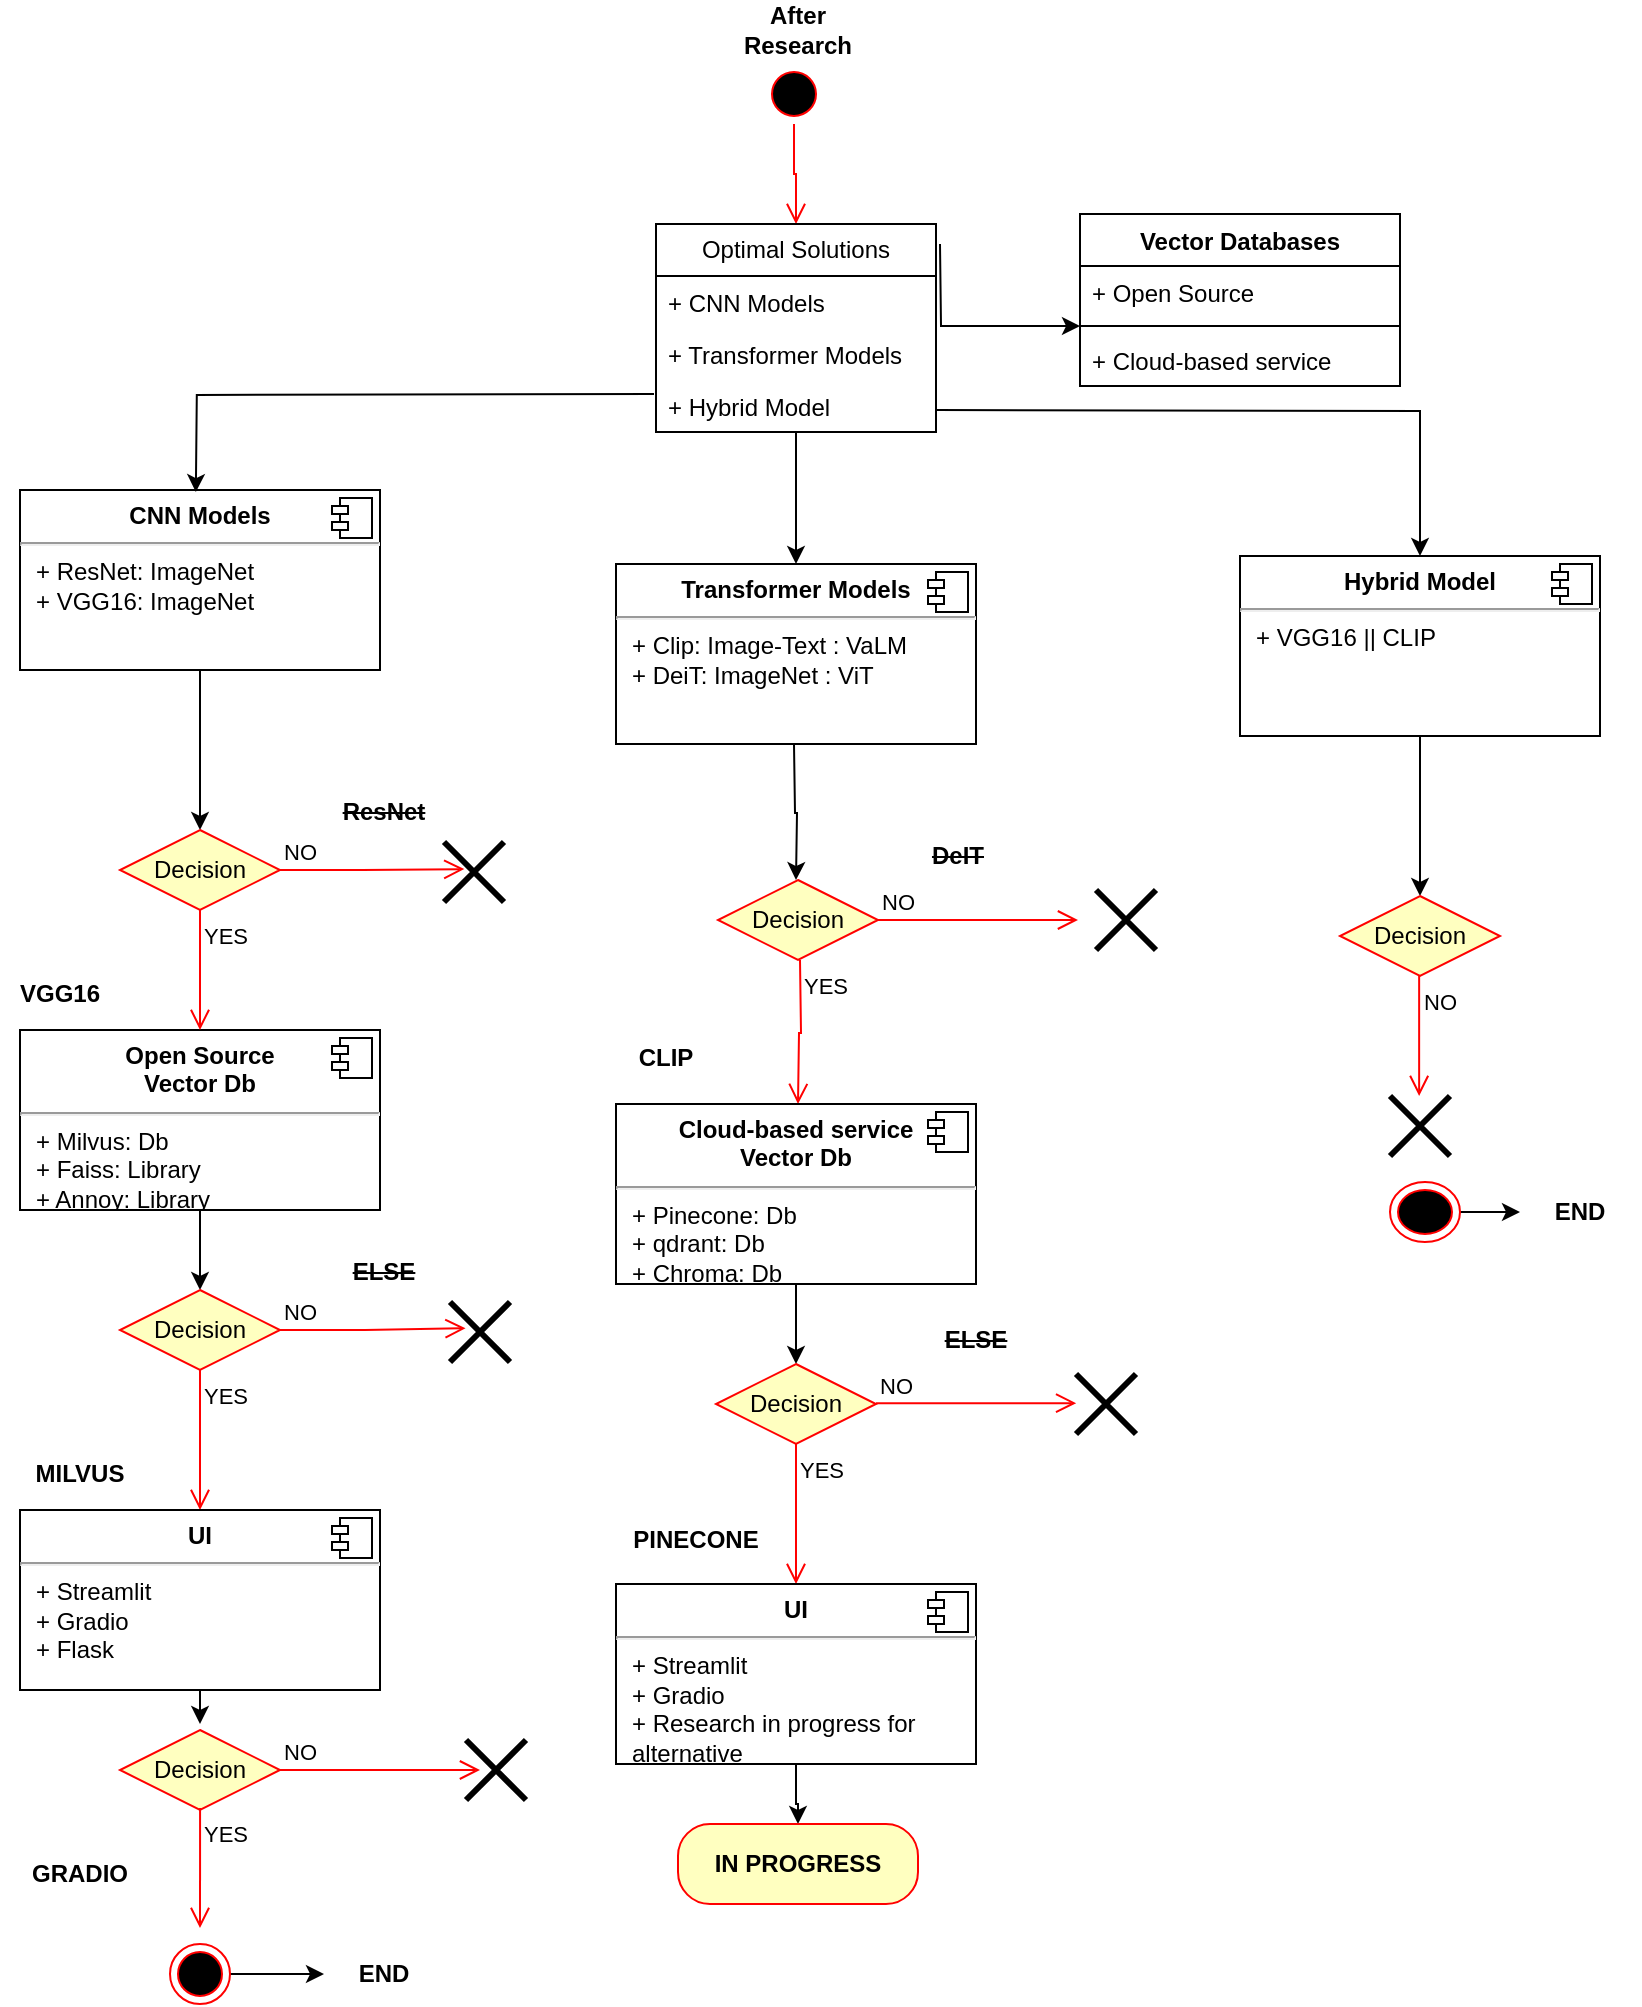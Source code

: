 <mxfile version="21.7.5" type="github">
  <diagram name="Page-1" id="BqLjTV1lZtpxf5OzmQXk">
    <mxGraphModel dx="2947" dy="631" grid="1" gridSize="10" guides="1" tooltips="1" connect="1" arrows="1" fold="1" page="1" pageScale="1" pageWidth="850" pageHeight="1100" math="0" shadow="0">
      <root>
        <mxCell id="0" />
        <mxCell id="1" parent="0" />
        <mxCell id="KuKBmV5f7Q5fJ6iNIN6v-36" style="edgeStyle=orthogonalEdgeStyle;rounded=0;orthogonalLoop=1;jettySize=auto;html=1;exitX=0.5;exitY=1;exitDx=0;exitDy=0;entryX=0.5;entryY=0;entryDx=0;entryDy=0;" edge="1" parent="1" source="KuKBmV5f7Q5fJ6iNIN6v-4" target="KuKBmV5f7Q5fJ6iNIN6v-16">
          <mxGeometry relative="1" as="geometry" />
        </mxCell>
        <mxCell id="KuKBmV5f7Q5fJ6iNIN6v-4" value="&lt;p style=&quot;margin:0px;margin-top:6px;text-align:center;&quot;&gt;&lt;b&gt;CNN Models&lt;/b&gt;&lt;br&gt;&lt;/p&gt;&lt;hr&gt;&lt;p style=&quot;margin:0px;margin-left:8px;&quot;&gt;+ ResNet: ImageNet&lt;br&gt;+ VGG16: ImageNet&lt;br&gt;&lt;/p&gt;" style="align=left;overflow=fill;html=1;dropTarget=0;whiteSpace=wrap;" vertex="1" parent="1">
          <mxGeometry x="-1670" y="313" width="180" height="90" as="geometry" />
        </mxCell>
        <mxCell id="KuKBmV5f7Q5fJ6iNIN6v-5" value="" style="shape=component;jettyWidth=8;jettyHeight=4;" vertex="1" parent="KuKBmV5f7Q5fJ6iNIN6v-4">
          <mxGeometry x="1" width="20" height="20" relative="1" as="geometry">
            <mxPoint x="-24" y="4" as="offset" />
          </mxGeometry>
        </mxCell>
        <mxCell id="KuKBmV5f7Q5fJ6iNIN6v-6" value="Decision" style="rhombus;whiteSpace=wrap;html=1;fontColor=#000000;fillColor=#ffffc0;strokeColor=#ff0000;" vertex="1" parent="1">
          <mxGeometry x="-1321" y="508" width="80" height="40" as="geometry" />
        </mxCell>
        <mxCell id="KuKBmV5f7Q5fJ6iNIN6v-7" value="NO" style="edgeStyle=orthogonalEdgeStyle;html=1;align=left;verticalAlign=bottom;endArrow=open;endSize=8;strokeColor=#ff0000;rounded=0;" edge="1" parent="1">
          <mxGeometry x="-1" relative="1" as="geometry">
            <mxPoint x="-1141" y="528" as="targetPoint" />
            <mxPoint x="-1241.087" y="528.043" as="sourcePoint" />
          </mxGeometry>
        </mxCell>
        <mxCell id="KuKBmV5f7Q5fJ6iNIN6v-8" value="&lt;div&gt;YES&lt;/div&gt;" style="edgeStyle=orthogonalEdgeStyle;html=1;align=left;verticalAlign=top;endArrow=open;endSize=8;strokeColor=#ff0000;rounded=0;entryX=0.5;entryY=0;entryDx=0;entryDy=0;" edge="1" parent="1">
          <mxGeometry x="-1" relative="1" as="geometry">
            <mxPoint x="-1281" y="620" as="targetPoint" />
            <mxPoint x="-1280" y="548" as="sourcePoint" />
          </mxGeometry>
        </mxCell>
        <mxCell id="KuKBmV5f7Q5fJ6iNIN6v-37" style="edgeStyle=orthogonalEdgeStyle;rounded=0;orthogonalLoop=1;jettySize=auto;html=1;entryX=0.5;entryY=0;entryDx=0;entryDy=0;" edge="1" parent="1" source="KuKBmV5f7Q5fJ6iNIN6v-9" target="KuKBmV5f7Q5fJ6iNIN6v-11">
          <mxGeometry relative="1" as="geometry" />
        </mxCell>
        <mxCell id="KuKBmV5f7Q5fJ6iNIN6v-9" value="&lt;p style=&quot;margin:0px;margin-top:6px;text-align:center;&quot;&gt;&lt;b&gt;Open Source&lt;br&gt;Vector Db&lt;/b&gt;&lt;br&gt;&lt;/p&gt;&lt;hr&gt;&lt;p style=&quot;margin:0px;margin-left:8px;&quot;&gt;+ Milvus: Db&lt;/p&gt;&lt;p style=&quot;margin:0px;margin-left:8px;&quot;&gt;+ Faiss: Library&lt;br&gt;+ Annoy: Library&lt;/p&gt;" style="align=left;overflow=fill;html=1;dropTarget=0;whiteSpace=wrap;" vertex="1" parent="1">
          <mxGeometry x="-1670" y="583" width="180" height="90" as="geometry" />
        </mxCell>
        <mxCell id="KuKBmV5f7Q5fJ6iNIN6v-10" value="" style="shape=component;jettyWidth=8;jettyHeight=4;" vertex="1" parent="KuKBmV5f7Q5fJ6iNIN6v-9">
          <mxGeometry x="1" width="20" height="20" relative="1" as="geometry">
            <mxPoint x="-24" y="4" as="offset" />
          </mxGeometry>
        </mxCell>
        <mxCell id="KuKBmV5f7Q5fJ6iNIN6v-11" value="Decision" style="rhombus;whiteSpace=wrap;html=1;fontColor=#000000;fillColor=#ffffc0;strokeColor=#ff0000;" vertex="1" parent="1">
          <mxGeometry x="-1620" y="713" width="80" height="40" as="geometry" />
        </mxCell>
        <mxCell id="KuKBmV5f7Q5fJ6iNIN6v-12" value="NO" style="edgeStyle=orthogonalEdgeStyle;html=1;align=left;verticalAlign=bottom;endArrow=open;endSize=8;strokeColor=#ff0000;rounded=0;entryX=0.259;entryY=0.438;entryDx=0;entryDy=0;entryPerimeter=0;" edge="1" parent="1" source="KuKBmV5f7Q5fJ6iNIN6v-11" target="KuKBmV5f7Q5fJ6iNIN6v-52">
          <mxGeometry x="-1" relative="1" as="geometry">
            <mxPoint x="-1440" y="733" as="targetPoint" />
          </mxGeometry>
        </mxCell>
        <mxCell id="KuKBmV5f7Q5fJ6iNIN6v-13" value="YES" style="edgeStyle=orthogonalEdgeStyle;html=1;align=left;verticalAlign=top;endArrow=open;endSize=8;strokeColor=#ff0000;rounded=0;entryX=0.5;entryY=0;entryDx=0;entryDy=0;" edge="1" parent="1" source="KuKBmV5f7Q5fJ6iNIN6v-11" target="KuKBmV5f7Q5fJ6iNIN6v-14">
          <mxGeometry x="-1" relative="1" as="geometry">
            <mxPoint x="-1580" y="813" as="targetPoint" />
          </mxGeometry>
        </mxCell>
        <mxCell id="KuKBmV5f7Q5fJ6iNIN6v-75" style="edgeStyle=orthogonalEdgeStyle;rounded=0;orthogonalLoop=1;jettySize=auto;html=1;" edge="1" parent="1">
          <mxGeometry relative="1" as="geometry">
            <mxPoint x="-1580" y="912" as="sourcePoint" />
            <mxPoint x="-1580" y="930" as="targetPoint" />
          </mxGeometry>
        </mxCell>
        <mxCell id="KuKBmV5f7Q5fJ6iNIN6v-14" value="&lt;p style=&quot;margin:0px;margin-top:6px;text-align:center;&quot;&gt;&lt;b&gt;UI&lt;/b&gt;&lt;br&gt;&lt;/p&gt;&lt;hr&gt;&lt;p style=&quot;margin:0px;margin-left:8px;&quot;&gt;+ Streamlit&lt;/p&gt;&lt;p style=&quot;margin:0px;margin-left:8px;&quot;&gt;+ Gradio&lt;br&gt;+ Flask&lt;br&gt;&lt;/p&gt;" style="align=left;overflow=fill;html=1;dropTarget=0;whiteSpace=wrap;" vertex="1" parent="1">
          <mxGeometry x="-1670" y="823" width="180" height="90" as="geometry" />
        </mxCell>
        <mxCell id="KuKBmV5f7Q5fJ6iNIN6v-15" value="" style="shape=component;jettyWidth=8;jettyHeight=4;" vertex="1" parent="KuKBmV5f7Q5fJ6iNIN6v-14">
          <mxGeometry x="1" width="20" height="20" relative="1" as="geometry">
            <mxPoint x="-24" y="4" as="offset" />
          </mxGeometry>
        </mxCell>
        <mxCell id="KuKBmV5f7Q5fJ6iNIN6v-16" value="Decision" style="rhombus;whiteSpace=wrap;html=1;fontColor=#000000;fillColor=#ffffc0;strokeColor=#ff0000;" vertex="1" parent="1">
          <mxGeometry x="-1620" y="483" width="80" height="40" as="geometry" />
        </mxCell>
        <mxCell id="KuKBmV5f7Q5fJ6iNIN6v-17" value="NO" style="edgeStyle=orthogonalEdgeStyle;html=1;align=left;verticalAlign=bottom;endArrow=open;endSize=8;strokeColor=#ff0000;rounded=0;entryX=0.338;entryY=0.452;entryDx=0;entryDy=0;entryPerimeter=0;" edge="1" parent="1" source="KuKBmV5f7Q5fJ6iNIN6v-16" target="KuKBmV5f7Q5fJ6iNIN6v-51">
          <mxGeometry x="-1" relative="1" as="geometry">
            <mxPoint x="-1421.78" y="502.56" as="targetPoint" />
          </mxGeometry>
        </mxCell>
        <mxCell id="KuKBmV5f7Q5fJ6iNIN6v-18" value="YES" style="edgeStyle=orthogonalEdgeStyle;html=1;align=left;verticalAlign=top;endArrow=open;endSize=8;strokeColor=#ff0000;rounded=0;entryX=0.5;entryY=0;entryDx=0;entryDy=0;" edge="1" parent="1" source="KuKBmV5f7Q5fJ6iNIN6v-16" target="KuKBmV5f7Q5fJ6iNIN6v-9">
          <mxGeometry x="-1" relative="1" as="geometry">
            <mxPoint x="-1580" y="583" as="targetPoint" />
          </mxGeometry>
        </mxCell>
        <mxCell id="KuKBmV5f7Q5fJ6iNIN6v-19" value="" style="ellipse;html=1;shape=startState;fillColor=#000000;strokeColor=#ff0000;" vertex="1" parent="1">
          <mxGeometry x="-1298" y="100" width="30" height="30" as="geometry" />
        </mxCell>
        <mxCell id="KuKBmV5f7Q5fJ6iNIN6v-20" value="" style="edgeStyle=orthogonalEdgeStyle;html=1;verticalAlign=bottom;endArrow=open;endSize=8;strokeColor=#ff0000;rounded=0;entryX=0.5;entryY=0;entryDx=0;entryDy=0;" edge="1" source="KuKBmV5f7Q5fJ6iNIN6v-19" parent="1" target="KuKBmV5f7Q5fJ6iNIN6v-22">
          <mxGeometry relative="1" as="geometry">
            <mxPoint x="-1285" y="140" as="targetPoint" />
          </mxGeometry>
        </mxCell>
        <mxCell id="KuKBmV5f7Q5fJ6iNIN6v-50" style="edgeStyle=orthogonalEdgeStyle;rounded=0;orthogonalLoop=1;jettySize=auto;html=1;" edge="1" parent="1" source="KuKBmV5f7Q5fJ6iNIN6v-22" target="KuKBmV5f7Q5fJ6iNIN6v-39">
          <mxGeometry relative="1" as="geometry" />
        </mxCell>
        <mxCell id="KuKBmV5f7Q5fJ6iNIN6v-22" value="Optimal Solutions" style="swimlane;fontStyle=0;childLayout=stackLayout;horizontal=1;startSize=26;fillColor=none;horizontalStack=0;resizeParent=1;resizeParentMax=0;resizeLast=0;collapsible=1;marginBottom=0;whiteSpace=wrap;html=1;" vertex="1" parent="1">
          <mxGeometry x="-1352" y="180" width="140" height="104" as="geometry" />
        </mxCell>
        <mxCell id="KuKBmV5f7Q5fJ6iNIN6v-23" value="&lt;div&gt;+ CNN Models&lt;/div&gt;&lt;div&gt;&lt;br&gt;&lt;/div&gt;&lt;div&gt;&lt;br&gt;&lt;/div&gt;&lt;div&gt;&lt;br&gt;&lt;/div&gt;" style="text;strokeColor=none;fillColor=none;align=left;verticalAlign=top;spacingLeft=4;spacingRight=4;overflow=hidden;rotatable=0;points=[[0,0.5],[1,0.5]];portConstraint=eastwest;whiteSpace=wrap;html=1;" vertex="1" parent="KuKBmV5f7Q5fJ6iNIN6v-22">
          <mxGeometry y="26" width="140" height="26" as="geometry" />
        </mxCell>
        <mxCell id="KuKBmV5f7Q5fJ6iNIN6v-24" value="+ Transformer Models" style="text;strokeColor=none;fillColor=none;align=left;verticalAlign=top;spacingLeft=4;spacingRight=4;overflow=hidden;rotatable=0;points=[[0,0.5],[1,0.5]];portConstraint=eastwest;whiteSpace=wrap;html=1;" vertex="1" parent="KuKBmV5f7Q5fJ6iNIN6v-22">
          <mxGeometry y="52" width="140" height="26" as="geometry" />
        </mxCell>
        <mxCell id="KuKBmV5f7Q5fJ6iNIN6v-25" value="+ Hybrid Model" style="text;strokeColor=none;fillColor=none;align=left;verticalAlign=top;spacingLeft=4;spacingRight=4;overflow=hidden;rotatable=0;points=[[0,0.5],[1,0.5]];portConstraint=eastwest;whiteSpace=wrap;html=1;" vertex="1" parent="KuKBmV5f7Q5fJ6iNIN6v-22">
          <mxGeometry y="78" width="140" height="26" as="geometry" />
        </mxCell>
        <mxCell id="KuKBmV5f7Q5fJ6iNIN6v-30" value="Vector Databases" style="swimlane;fontStyle=1;align=center;verticalAlign=top;childLayout=stackLayout;horizontal=1;startSize=26;horizontalStack=0;resizeParent=1;resizeParentMax=0;resizeLast=0;collapsible=1;marginBottom=0;whiteSpace=wrap;html=1;" vertex="1" parent="1">
          <mxGeometry x="-1140" y="175" width="160" height="86" as="geometry" />
        </mxCell>
        <mxCell id="KuKBmV5f7Q5fJ6iNIN6v-31" value="+ Open Source" style="text;strokeColor=none;fillColor=none;align=left;verticalAlign=top;spacingLeft=4;spacingRight=4;overflow=hidden;rotatable=0;points=[[0,0.5],[1,0.5]];portConstraint=eastwest;whiteSpace=wrap;html=1;" vertex="1" parent="KuKBmV5f7Q5fJ6iNIN6v-30">
          <mxGeometry y="26" width="160" height="26" as="geometry" />
        </mxCell>
        <mxCell id="KuKBmV5f7Q5fJ6iNIN6v-32" value="" style="line;strokeWidth=1;fillColor=none;align=left;verticalAlign=middle;spacingTop=-1;spacingLeft=3;spacingRight=3;rotatable=0;labelPosition=right;points=[];portConstraint=eastwest;strokeColor=inherit;" vertex="1" parent="KuKBmV5f7Q5fJ6iNIN6v-30">
          <mxGeometry y="52" width="160" height="8" as="geometry" />
        </mxCell>
        <mxCell id="KuKBmV5f7Q5fJ6iNIN6v-33" value="&lt;div&gt;+ Cloud-based service&lt;div&gt;&lt;br&gt;&lt;br&gt;&lt;/div&gt;&lt;/div&gt;&lt;div&gt;&lt;br&gt;&lt;/div&gt;" style="text;strokeColor=none;fillColor=none;align=left;verticalAlign=top;spacingLeft=4;spacingRight=4;overflow=hidden;rotatable=0;points=[[0,0.5],[1,0.5]];portConstraint=eastwest;whiteSpace=wrap;html=1;" vertex="1" parent="KuKBmV5f7Q5fJ6iNIN6v-30">
          <mxGeometry y="60" width="160" height="26" as="geometry" />
        </mxCell>
        <mxCell id="KuKBmV5f7Q5fJ6iNIN6v-34" style="edgeStyle=orthogonalEdgeStyle;rounded=0;orthogonalLoop=1;jettySize=auto;html=1;entryX=0;entryY=1.154;entryDx=0;entryDy=0;entryPerimeter=0;" edge="1" parent="1" target="KuKBmV5f7Q5fJ6iNIN6v-31">
          <mxGeometry relative="1" as="geometry">
            <mxPoint x="-1210" y="190" as="sourcePoint" />
          </mxGeometry>
        </mxCell>
        <mxCell id="KuKBmV5f7Q5fJ6iNIN6v-35" style="edgeStyle=orthogonalEdgeStyle;rounded=0;orthogonalLoop=1;jettySize=auto;html=1;exitX=0;exitY=0.5;exitDx=0;exitDy=0;entryX=0.494;entryY=0.078;entryDx=0;entryDy=0;entryPerimeter=0;" edge="1" parent="1">
          <mxGeometry relative="1" as="geometry">
            <mxPoint x="-1353" y="265" as="sourcePoint" />
            <mxPoint x="-1582.08" y="314.02" as="targetPoint" />
          </mxGeometry>
        </mxCell>
        <mxCell id="KuKBmV5f7Q5fJ6iNIN6v-38" style="edgeStyle=orthogonalEdgeStyle;rounded=0;orthogonalLoop=1;jettySize=auto;html=1;exitX=0.5;exitY=1;exitDx=0;exitDy=0;entryX=0.5;entryY=0;entryDx=0;entryDy=0;" edge="1" parent="1">
          <mxGeometry relative="1" as="geometry">
            <mxPoint x="-1283" y="440" as="sourcePoint" />
            <mxPoint x="-1282" y="508" as="targetPoint" />
          </mxGeometry>
        </mxCell>
        <mxCell id="KuKBmV5f7Q5fJ6iNIN6v-39" value="&lt;p style=&quot;margin:0px;margin-top:6px;text-align:center;&quot;&gt;&lt;b&gt;Transformer Models&lt;/b&gt;&lt;br&gt;&lt;/p&gt;&lt;hr&gt;&lt;p style=&quot;margin:0px;margin-left:8px;&quot;&gt;+ Clip: Image-Text : VaLM&lt;br&gt;+ DeiT: ImageNet : ViT&lt;br&gt;&lt;/p&gt;" style="align=left;overflow=fill;html=1;dropTarget=0;whiteSpace=wrap;" vertex="1" parent="1">
          <mxGeometry x="-1372" y="350" width="180" height="90" as="geometry" />
        </mxCell>
        <mxCell id="KuKBmV5f7Q5fJ6iNIN6v-40" value="" style="shape=component;jettyWidth=8;jettyHeight=4;" vertex="1" parent="KuKBmV5f7Q5fJ6iNIN6v-39">
          <mxGeometry x="1" width="20" height="20" relative="1" as="geometry">
            <mxPoint x="-24" y="4" as="offset" />
          </mxGeometry>
        </mxCell>
        <mxCell id="KuKBmV5f7Q5fJ6iNIN6v-41" style="edgeStyle=orthogonalEdgeStyle;rounded=0;orthogonalLoop=1;jettySize=auto;html=1;entryX=0.5;entryY=0;entryDx=0;entryDy=0;" edge="1" parent="1" source="KuKBmV5f7Q5fJ6iNIN6v-42" target="KuKBmV5f7Q5fJ6iNIN6v-44">
          <mxGeometry relative="1" as="geometry" />
        </mxCell>
        <mxCell id="KuKBmV5f7Q5fJ6iNIN6v-42" value="&lt;p style=&quot;margin:0px;margin-top:6px;text-align:center;&quot;&gt;&lt;b&gt;Cloud-based service&lt;br&gt;Vector Db&lt;/b&gt;&lt;br&gt;&lt;/p&gt;&lt;hr&gt;&lt;p style=&quot;margin:0px;margin-left:8px;&quot;&gt;+ Pinecone: Db&lt;/p&gt;&lt;p style=&quot;margin:0px;margin-left:8px;&quot;&gt;+ qdrant: Db&lt;br&gt;+ Chroma: Db&lt;/p&gt;&lt;p style=&quot;margin:0px;margin-left:8px;&quot;&gt;&lt;br&gt;&lt;/p&gt;" style="align=left;overflow=fill;html=1;dropTarget=0;whiteSpace=wrap;" vertex="1" parent="1">
          <mxGeometry x="-1372" y="620" width="180" height="90" as="geometry" />
        </mxCell>
        <mxCell id="KuKBmV5f7Q5fJ6iNIN6v-43" value="" style="shape=component;jettyWidth=8;jettyHeight=4;" vertex="1" parent="KuKBmV5f7Q5fJ6iNIN6v-42">
          <mxGeometry x="1" width="20" height="20" relative="1" as="geometry">
            <mxPoint x="-24" y="4" as="offset" />
          </mxGeometry>
        </mxCell>
        <mxCell id="KuKBmV5f7Q5fJ6iNIN6v-44" value="Decision" style="rhombus;whiteSpace=wrap;html=1;fontColor=#000000;fillColor=#ffffc0;strokeColor=#ff0000;" vertex="1" parent="1">
          <mxGeometry x="-1322" y="750" width="80" height="40" as="geometry" />
        </mxCell>
        <mxCell id="KuKBmV5f7Q5fJ6iNIN6v-45" value="&lt;div&gt;YES&lt;/div&gt;" style="edgeStyle=orthogonalEdgeStyle;html=1;align=left;verticalAlign=top;endArrow=open;endSize=8;strokeColor=#ff0000;rounded=0;entryX=0.5;entryY=0;entryDx=0;entryDy=0;" edge="1" parent="1" source="KuKBmV5f7Q5fJ6iNIN6v-44" target="KuKBmV5f7Q5fJ6iNIN6v-46">
          <mxGeometry x="-1" relative="1" as="geometry">
            <mxPoint x="-1282" y="850" as="targetPoint" />
          </mxGeometry>
        </mxCell>
        <mxCell id="KuKBmV5f7Q5fJ6iNIN6v-82" style="edgeStyle=orthogonalEdgeStyle;rounded=0;orthogonalLoop=1;jettySize=auto;html=1;entryX=0.5;entryY=0;entryDx=0;entryDy=0;" edge="1" parent="1" source="KuKBmV5f7Q5fJ6iNIN6v-46" target="KuKBmV5f7Q5fJ6iNIN6v-80">
          <mxGeometry relative="1" as="geometry" />
        </mxCell>
        <mxCell id="KuKBmV5f7Q5fJ6iNIN6v-46" value="&lt;p style=&quot;margin:0px;margin-top:6px;text-align:center;&quot;&gt;&lt;b&gt;UI&lt;/b&gt;&lt;br&gt;&lt;/p&gt;&lt;hr&gt;&lt;p style=&quot;margin:0px;margin-left:8px;&quot;&gt;+ Streamlit&lt;/p&gt;&lt;p style=&quot;margin:0px;margin-left:8px;&quot;&gt;+ Gradio&lt;br&gt;+ Research in progress for alternative&lt;br&gt;&lt;/p&gt;" style="align=left;overflow=fill;html=1;dropTarget=0;whiteSpace=wrap;" vertex="1" parent="1">
          <mxGeometry x="-1372" y="860" width="180" height="90" as="geometry" />
        </mxCell>
        <mxCell id="KuKBmV5f7Q5fJ6iNIN6v-47" value="" style="shape=component;jettyWidth=8;jettyHeight=4;" vertex="1" parent="KuKBmV5f7Q5fJ6iNIN6v-46">
          <mxGeometry x="1" width="20" height="20" relative="1" as="geometry">
            <mxPoint x="-24" y="4" as="offset" />
          </mxGeometry>
        </mxCell>
        <mxCell id="KuKBmV5f7Q5fJ6iNIN6v-51" value="" style="shape=umlDestroy;whiteSpace=wrap;html=1;strokeWidth=3;targetShapes=umlLifeline;" vertex="1" parent="1">
          <mxGeometry x="-1458" y="489" width="30" height="30" as="geometry" />
        </mxCell>
        <mxCell id="KuKBmV5f7Q5fJ6iNIN6v-52" value="" style="shape=umlDestroy;whiteSpace=wrap;html=1;strokeWidth=3;targetShapes=umlLifeline;" vertex="1" parent="1">
          <mxGeometry x="-1455" y="719" width="30" height="30" as="geometry" />
        </mxCell>
        <mxCell id="KuKBmV5f7Q5fJ6iNIN6v-53" value="" style="shape=umlDestroy;whiteSpace=wrap;html=1;strokeWidth=3;targetShapes=umlLifeline;" vertex="1" parent="1">
          <mxGeometry x="-1132" y="513" width="30" height="30" as="geometry" />
        </mxCell>
        <mxCell id="KuKBmV5f7Q5fJ6iNIN6v-54" value="NO" style="edgeStyle=orthogonalEdgeStyle;html=1;align=left;verticalAlign=bottom;endArrow=open;endSize=8;strokeColor=#ff0000;rounded=0;" edge="1" parent="1">
          <mxGeometry x="-1" relative="1" as="geometry">
            <mxPoint x="-1141.91" y="769.57" as="targetPoint" />
            <mxPoint x="-1241.997" y="769.613" as="sourcePoint" />
          </mxGeometry>
        </mxCell>
        <mxCell id="KuKBmV5f7Q5fJ6iNIN6v-55" style="edgeStyle=orthogonalEdgeStyle;rounded=0;orthogonalLoop=1;jettySize=auto;html=1;exitX=0.5;exitY=1;exitDx=0;exitDy=0;entryX=0.5;entryY=0;entryDx=0;entryDy=0;" edge="1" parent="1" source="KuKBmV5f7Q5fJ6iNIN6v-56" target="KuKBmV5f7Q5fJ6iNIN6v-58">
          <mxGeometry relative="1" as="geometry" />
        </mxCell>
        <mxCell id="KuKBmV5f7Q5fJ6iNIN6v-56" value="&lt;p style=&quot;margin:0px;margin-top:6px;text-align:center;&quot;&gt;&lt;b&gt;Hybrid Model&lt;/b&gt;&lt;br&gt;&lt;/p&gt;&lt;hr&gt;&lt;p style=&quot;margin:0px;margin-left:8px;&quot;&gt;+ VGG16 || CLIP&lt;br&gt;&lt;/p&gt;" style="align=left;overflow=fill;html=1;dropTarget=0;whiteSpace=wrap;" vertex="1" parent="1">
          <mxGeometry x="-1060" y="346" width="180" height="90" as="geometry" />
        </mxCell>
        <mxCell id="KuKBmV5f7Q5fJ6iNIN6v-57" value="" style="shape=component;jettyWidth=8;jettyHeight=4;" vertex="1" parent="KuKBmV5f7Q5fJ6iNIN6v-56">
          <mxGeometry x="1" width="20" height="20" relative="1" as="geometry">
            <mxPoint x="-24" y="4" as="offset" />
          </mxGeometry>
        </mxCell>
        <mxCell id="KuKBmV5f7Q5fJ6iNIN6v-58" value="Decision" style="rhombus;whiteSpace=wrap;html=1;fontColor=#000000;fillColor=#ffffc0;strokeColor=#ff0000;" vertex="1" parent="1">
          <mxGeometry x="-1010" y="516" width="80" height="40" as="geometry" />
        </mxCell>
        <mxCell id="KuKBmV5f7Q5fJ6iNIN6v-60" value="" style="shape=umlDestroy;whiteSpace=wrap;html=1;strokeWidth=3;targetShapes=umlLifeline;" vertex="1" parent="1">
          <mxGeometry x="-985" y="616" width="30" height="30" as="geometry" />
        </mxCell>
        <mxCell id="KuKBmV5f7Q5fJ6iNIN6v-61" style="edgeStyle=orthogonalEdgeStyle;rounded=0;orthogonalLoop=1;jettySize=auto;html=1;entryX=0.5;entryY=0;entryDx=0;entryDy=0;" edge="1" parent="1" target="KuKBmV5f7Q5fJ6iNIN6v-56">
          <mxGeometry relative="1" as="geometry">
            <mxPoint x="-1212" y="273" as="sourcePoint" />
            <mxPoint x="-970" y="348" as="targetPoint" />
          </mxGeometry>
        </mxCell>
        <mxCell id="KuKBmV5f7Q5fJ6iNIN6v-62" value="&lt;div&gt;NO&lt;/div&gt;" style="edgeStyle=orthogonalEdgeStyle;html=1;align=left;verticalAlign=top;endArrow=open;endSize=8;strokeColor=#ff0000;rounded=0;" edge="1" parent="1">
          <mxGeometry x="-1" relative="1" as="geometry">
            <mxPoint x="-970.43" y="616" as="targetPoint" />
            <mxPoint x="-970.43" y="556" as="sourcePoint" />
          </mxGeometry>
        </mxCell>
        <mxCell id="KuKBmV5f7Q5fJ6iNIN6v-65" value="&lt;b&gt;VGG16&lt;/b&gt;" style="text;html=1;strokeColor=none;fillColor=none;align=center;verticalAlign=middle;whiteSpace=wrap;rounded=0;" vertex="1" parent="1">
          <mxGeometry x="-1680" y="550" width="60" height="30" as="geometry" />
        </mxCell>
        <mxCell id="KuKBmV5f7Q5fJ6iNIN6v-66" value="&lt;strike&gt;&lt;b&gt;ResNet&lt;/b&gt;&lt;/strike&gt;" style="text;html=1;strokeColor=none;fillColor=none;align=center;verticalAlign=middle;whiteSpace=wrap;rounded=0;" vertex="1" parent="1">
          <mxGeometry x="-1518" y="459" width="60" height="30" as="geometry" />
        </mxCell>
        <mxCell id="KuKBmV5f7Q5fJ6iNIN6v-67" value="&lt;b&gt;MILVUS&lt;/b&gt;" style="text;html=1;strokeColor=none;fillColor=none;align=center;verticalAlign=middle;whiteSpace=wrap;rounded=0;" vertex="1" parent="1">
          <mxGeometry x="-1670" y="790" width="60" height="30" as="geometry" />
        </mxCell>
        <mxCell id="KuKBmV5f7Q5fJ6iNIN6v-68" value="&lt;strike&gt;&lt;b&gt;ELSE&lt;/b&gt;&lt;/strike&gt;" style="text;html=1;strokeColor=none;fillColor=none;align=center;verticalAlign=middle;whiteSpace=wrap;rounded=0;" vertex="1" parent="1">
          <mxGeometry x="-1518" y="689" width="60" height="30" as="geometry" />
        </mxCell>
        <mxCell id="KuKBmV5f7Q5fJ6iNIN6v-69" value="&lt;b&gt;CLIP&lt;/b&gt;" style="text;html=1;strokeColor=none;fillColor=none;align=center;verticalAlign=middle;whiteSpace=wrap;rounded=0;" vertex="1" parent="1">
          <mxGeometry x="-1377" y="582" width="60" height="30" as="geometry" />
        </mxCell>
        <mxCell id="KuKBmV5f7Q5fJ6iNIN6v-70" value="&lt;div&gt;&lt;b&gt;PINECONE&lt;/b&gt;&lt;/div&gt;" style="text;html=1;strokeColor=none;fillColor=none;align=center;verticalAlign=middle;whiteSpace=wrap;rounded=0;" vertex="1" parent="1">
          <mxGeometry x="-1362" y="823" width="60" height="30" as="geometry" />
        </mxCell>
        <mxCell id="KuKBmV5f7Q5fJ6iNIN6v-71" value="&lt;div&gt;Decision&lt;/div&gt;" style="rhombus;whiteSpace=wrap;html=1;fontColor=#000000;fillColor=#ffffc0;strokeColor=#ff0000;" vertex="1" parent="1">
          <mxGeometry x="-1620" y="933" width="80" height="40" as="geometry" />
        </mxCell>
        <mxCell id="KuKBmV5f7Q5fJ6iNIN6v-72" value="NO" style="edgeStyle=orthogonalEdgeStyle;html=1;align=left;verticalAlign=bottom;endArrow=open;endSize=8;strokeColor=#ff0000;rounded=0;" edge="1" source="KuKBmV5f7Q5fJ6iNIN6v-71" parent="1">
          <mxGeometry x="-1" relative="1" as="geometry">
            <mxPoint x="-1440" y="953" as="targetPoint" />
          </mxGeometry>
        </mxCell>
        <mxCell id="KuKBmV5f7Q5fJ6iNIN6v-73" value="&lt;div&gt;YES&lt;/div&gt;" style="edgeStyle=orthogonalEdgeStyle;html=1;align=left;verticalAlign=top;endArrow=open;endSize=8;strokeColor=#ff0000;rounded=0;" edge="1" parent="1">
          <mxGeometry x="-1" relative="1" as="geometry">
            <mxPoint x="-1580" y="1032" as="targetPoint" />
            <mxPoint x="-1579.957" y="971.978" as="sourcePoint" />
          </mxGeometry>
        </mxCell>
        <mxCell id="KuKBmV5f7Q5fJ6iNIN6v-76" value="" style="shape=umlDestroy;whiteSpace=wrap;html=1;strokeWidth=3;targetShapes=umlLifeline;" vertex="1" parent="1">
          <mxGeometry x="-1142" y="755" width="30" height="30" as="geometry" />
        </mxCell>
        <mxCell id="KuKBmV5f7Q5fJ6iNIN6v-77" value="&lt;strike&gt;&lt;b&gt;DeIT&lt;/b&gt;&lt;/strike&gt;" style="text;html=1;strokeColor=none;fillColor=none;align=center;verticalAlign=middle;whiteSpace=wrap;rounded=0;" vertex="1" parent="1">
          <mxGeometry x="-1231" y="481" width="60" height="30" as="geometry" />
        </mxCell>
        <mxCell id="KuKBmV5f7Q5fJ6iNIN6v-78" value="&lt;strike&gt;&lt;b&gt;ELSE&lt;/b&gt;&lt;/strike&gt;" style="text;html=1;strokeColor=none;fillColor=none;align=center;verticalAlign=middle;whiteSpace=wrap;rounded=0;" vertex="1" parent="1">
          <mxGeometry x="-1222" y="723" width="60" height="30" as="geometry" />
        </mxCell>
        <mxCell id="KuKBmV5f7Q5fJ6iNIN6v-79" value="&lt;b&gt;GRADIO&lt;/b&gt;" style="text;html=1;strokeColor=none;fillColor=none;align=center;verticalAlign=middle;whiteSpace=wrap;rounded=0;" vertex="1" parent="1">
          <mxGeometry x="-1670" y="990" width="60" height="30" as="geometry" />
        </mxCell>
        <mxCell id="KuKBmV5f7Q5fJ6iNIN6v-80" value="&lt;b&gt;IN PROGRESS&lt;br&gt;&lt;/b&gt;" style="rounded=1;whiteSpace=wrap;html=1;arcSize=40;fontColor=#000000;fillColor=#ffffc0;strokeColor=#ff0000;" vertex="1" parent="1">
          <mxGeometry x="-1341" y="980" width="120" height="40" as="geometry" />
        </mxCell>
        <mxCell id="KuKBmV5f7Q5fJ6iNIN6v-86" style="edgeStyle=orthogonalEdgeStyle;rounded=0;orthogonalLoop=1;jettySize=auto;html=1;entryX=0;entryY=0.5;entryDx=0;entryDy=0;" edge="1" parent="1" source="KuKBmV5f7Q5fJ6iNIN6v-83" target="KuKBmV5f7Q5fJ6iNIN6v-85">
          <mxGeometry relative="1" as="geometry" />
        </mxCell>
        <mxCell id="KuKBmV5f7Q5fJ6iNIN6v-83" value="" style="ellipse;html=1;shape=endState;fillColor=#000000;strokeColor=#ff0000;" vertex="1" parent="1">
          <mxGeometry x="-1595" y="1040" width="30" height="30" as="geometry" />
        </mxCell>
        <mxCell id="KuKBmV5f7Q5fJ6iNIN6v-89" style="edgeStyle=orthogonalEdgeStyle;rounded=0;orthogonalLoop=1;jettySize=auto;html=1;entryX=0;entryY=0.5;entryDx=0;entryDy=0;" edge="1" parent="1" source="KuKBmV5f7Q5fJ6iNIN6v-84" target="KuKBmV5f7Q5fJ6iNIN6v-88">
          <mxGeometry relative="1" as="geometry" />
        </mxCell>
        <mxCell id="KuKBmV5f7Q5fJ6iNIN6v-84" value="" style="ellipse;html=1;shape=endState;fillColor=#000000;strokeColor=#ff0000;" vertex="1" parent="1">
          <mxGeometry x="-985" y="659" width="35" height="30" as="geometry" />
        </mxCell>
        <mxCell id="KuKBmV5f7Q5fJ6iNIN6v-85" value="&lt;b&gt;END&lt;/b&gt;" style="text;html=1;strokeColor=none;fillColor=none;align=center;verticalAlign=middle;whiteSpace=wrap;rounded=0;" vertex="1" parent="1">
          <mxGeometry x="-1518" y="1040" width="60" height="30" as="geometry" />
        </mxCell>
        <mxCell id="KuKBmV5f7Q5fJ6iNIN6v-87" value="" style="shape=umlDestroy;whiteSpace=wrap;html=1;strokeWidth=3;targetShapes=umlLifeline;" vertex="1" parent="1">
          <mxGeometry x="-1447" y="938" width="30" height="30" as="geometry" />
        </mxCell>
        <mxCell id="KuKBmV5f7Q5fJ6iNIN6v-88" value="&lt;b&gt;END&lt;/b&gt;" style="text;html=1;strokeColor=none;fillColor=none;align=center;verticalAlign=middle;whiteSpace=wrap;rounded=0;" vertex="1" parent="1">
          <mxGeometry x="-920" y="659" width="60" height="30" as="geometry" />
        </mxCell>
        <mxCell id="KuKBmV5f7Q5fJ6iNIN6v-90" value="&lt;b&gt;After Research&lt;br&gt;&lt;/b&gt;" style="text;html=1;strokeColor=none;fillColor=none;align=center;verticalAlign=middle;whiteSpace=wrap;rounded=0;" vertex="1" parent="1">
          <mxGeometry x="-1311" y="68" width="60" height="30" as="geometry" />
        </mxCell>
      </root>
    </mxGraphModel>
  </diagram>
</mxfile>
